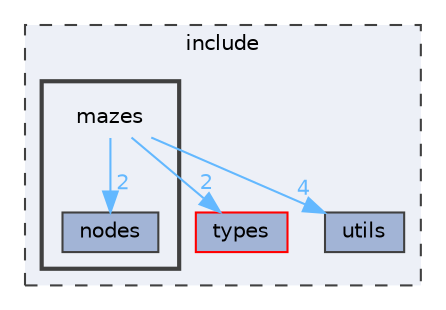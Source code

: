 digraph "mazes"
{
 // LATEX_PDF_SIZE
  bgcolor="transparent";
  edge [fontname=Helvetica,fontsize=10,labelfontname=Helvetica,labelfontsize=10];
  node [fontname=Helvetica,fontsize=10,shape=box,height=0.2,width=0.4];
  compound=true
  subgraph clusterdir_d44c64559bbebec7f509842c48db8b23 {
    graph [ bgcolor="#edf0f7", pencolor="grey25", label="include", fontname=Helvetica,fontsize=10 style="filled,dashed", URL="dir_d44c64559bbebec7f509842c48db8b23.html",tooltip=""]
  dir_0ad255a918b7fba820a1ddafed6fa637 [label="types", fillcolor="#a2b4d6", color="red", style="filled", URL="dir_0ad255a918b7fba820a1ddafed6fa637.html",tooltip=""];
  dir_821002d4f10779a80d4fb17bc32f21f1 [label="utils", fillcolor="#a2b4d6", color="grey25", style="filled", URL="dir_821002d4f10779a80d4fb17bc32f21f1.html",tooltip=""];
  subgraph clusterdir_4d98151ebc14e036e8623fd77932f1bb {
    graph [ bgcolor="#edf0f7", pencolor="grey25", label="", fontname=Helvetica,fontsize=10 style="filled,bold", URL="dir_4d98151ebc14e036e8623fd77932f1bb.html",tooltip=""]
    dir_4d98151ebc14e036e8623fd77932f1bb [shape=plaintext, label="mazes"];
  dir_0692071b93c98ea03bf846eb22828aa2 [label="nodes", fillcolor="#a2b4d6", color="grey25", style="filled", URL="dir_0692071b93c98ea03bf846eb22828aa2.html",tooltip=""];
  }
  }
  dir_4d98151ebc14e036e8623fd77932f1bb->dir_0692071b93c98ea03bf846eb22828aa2 [headlabel="2", labeldistance=1.5 headhref="dir_000005_000006.html" href="dir_000005_000006.html" color="steelblue1" fontcolor="steelblue1"];
  dir_4d98151ebc14e036e8623fd77932f1bb->dir_0ad255a918b7fba820a1ddafed6fa637 [headlabel="2", labeldistance=1.5 headhref="dir_000005_000009.html" href="dir_000005_000009.html" color="steelblue1" fontcolor="steelblue1"];
  dir_4d98151ebc14e036e8623fd77932f1bb->dir_821002d4f10779a80d4fb17bc32f21f1 [headlabel="4", labeldistance=1.5 headhref="dir_000005_000010.html" href="dir_000005_000010.html" color="steelblue1" fontcolor="steelblue1"];
}
